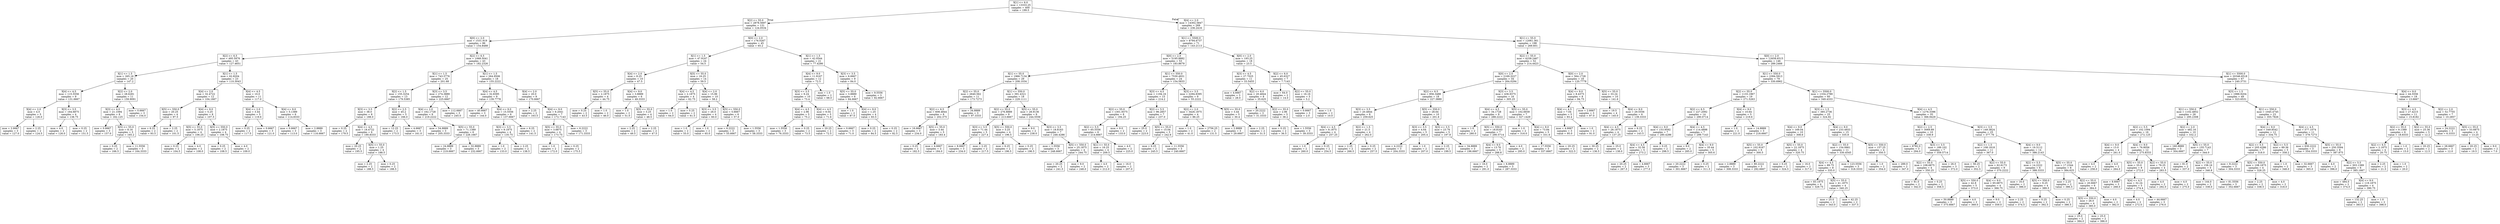 digraph Tree {
node [shape=box] ;
0 [label="X[1] <= 6.0\nmse = 13333.25\nsamples = 400\nvalue = 199.5"] ;
1 [label="X[2] <= 55.0\nmse = 2878.5697\nsamples = 131\nvalue = 124.0534"] ;
0 -> 1 [labeldistance=2.5, labelangle=45, headlabel="True"] ;
2 [label="X[0] <= 2.0\nmse = 1531.919\nsamples = 86\nvalue = 154.8488"] ;
1 -> 2 ;
3 [label="X[2] <= 6.5\nmse = 495.5976\nsamples = 43\nvalue = 127.4651"] ;
2 -> 3 ;
4 [label="X[1] <= 1.5\nmse = 265.16\nsamples = 20\nvalue = 147.2"] ;
3 -> 4 ;
5 [label="X[4] <= 4.5\nmse = 115.5556\nsamples = 9\nvalue = 131.6667"] ;
4 -> 5 ;
6 [label="X[4] <= 2.0\nmse = 4.0\nsamples = 5\nvalue = 126.0"] ;
5 -> 6 ;
7 [label="mse = 2.6667\nsamples = 3\nvalue = 127.0"] ;
6 -> 7 ;
8 [label="mse = 2.25\nsamples = 2\nvalue = 124.5"] ;
6 -> 8 ;
9 [label="X[3] <= 3.5\nmse = 164.6875\nsamples = 4\nvalue = 138.75"] ;
5 -> 9 ;
10 [label="mse = 4.0\nsamples = 2\nvalue = 126.0"] ;
9 -> 10 ;
11 [label="mse = 0.25\nsamples = 2\nvalue = 151.5"] ;
9 -> 11 ;
12 [label="X[2] <= 2.0\nmse = 28.6281\nsamples = 11\nvalue = 159.9091"] ;
4 -> 12 ;
13 [label="X[3] <= 4.0\nmse = 21.1094\nsamples = 8\nvalue = 162.125"] ;
12 -> 13 ;
14 [label="mse = 0.6667\nsamples = 3\nvalue = 157.0"] ;
13 -> 14 ;
15 [label="X[5] <= 55.0\nmse = 8.16\nsamples = 5\nvalue = 165.2"] ;
13 -> 15 ;
16 [label="mse = 0.25\nsamples = 2\nvalue = 166.5"] ;
15 -> 16 ;
17 [label="mse = 11.5556\nsamples = 3\nvalue = 164.3333"] ;
15 -> 17 ;
18 [label="mse = 0.6667\nsamples = 3\nvalue = 154.0"] ;
12 -> 18 ;
19 [label="X[1] <= 1.5\nmse = 62.8204\nsamples = 23\nvalue = 110.3043"] ;
3 -> 19 ;
20 [label="X[4] <= 2.0\nmse = 32.4722\nsamples = 12\nvalue = 104.1667"] ;
19 -> 20 ;
21 [label="X[5] <= 550.0\nmse = 20.25\nsamples = 4\nvalue = 97.5"] ;
20 -> 21 ;
22 [label="mse = 6.25\nsamples = 2\nvalue = 93.5"] ;
21 -> 22 ;
23 [label="mse = 2.25\nsamples = 2\nvalue = 101.5"] ;
21 -> 23 ;
24 [label="X[4] <= 9.0\nmse = 5.25\nsamples = 8\nvalue = 107.5"] ;
20 -> 24 ;
25 [label="X[5] <= 55.0\nmse = 5.1875\nsamples = 4\nvalue = 106.25"] ;
24 -> 25 ;
26 [label="mse = 0.25\nsamples = 2\nvalue = 104.5"] ;
25 -> 26 ;
27 [label="mse = 4.0\nsamples = 2\nvalue = 108.0"] ;
25 -> 27 ;
28 [label="X[5] <= 550.0\nmse = 2.1875\nsamples = 4\nvalue = 108.75"] ;
24 -> 28 ;
29 [label="mse = 0.25\nsamples = 2\nvalue = 108.5"] ;
28 -> 29 ;
30 [label="mse = 4.0\nsamples = 2\nvalue = 109.0"] ;
28 -> 30 ;
31 [label="X[4] <= 4.5\nmse = 10.0\nsamples = 11\nvalue = 117.0"] ;
19 -> 31 ;
32 [label="X[4] <= 2.0\nmse = 3.44\nsamples = 5\nvalue = 119.6"] ;
31 -> 32 ;
33 [label="mse = 0.25\nsamples = 2\nvalue = 117.5"] ;
32 -> 33 ;
34 [label="mse = 0.6667\nsamples = 3\nvalue = 121.0"] ;
32 -> 34 ;
35 [label="X[4] <= 9.0\nmse = 5.1389\nsamples = 6\nvalue = 114.8333"] ;
31 -> 35 ;
36 [label="mse = 0.6667\nsamples = 3\nvalue = 113.0"] ;
35 -> 36 ;
37 [label="mse = 2.8889\nsamples = 3\nvalue = 116.6667"] ;
35 -> 37 ;
38 [label="X[2] <= 6.5\nmse = 1068.5041\nsamples = 43\nvalue = 182.2326"] ;
2 -> 38 ;
39 [label="X[1] <= 1.5\nmse = 743.5776\nsamples = 25\nvalue = 201.68"] ;
38 -> 39 ;
40 [label="X[2] <= 1.5\nmse = 155.3254\nsamples = 13\nvalue = 179.5385"] ;
39 -> 40 ;
41 [label="X[3] <= 3.5\nmse = 38.0\nsamples = 8\nvalue = 188.0"] ;
40 -> 41 ;
42 [label="mse = 0.25\nsamples = 2\nvalue = 179.5"] ;
41 -> 42 ;
43 [label="X[4] <= 4.5\nmse = 18.4722\nsamples = 6\nvalue = 190.8333"] ;
41 -> 43 ;
44 [label="mse = 20.25\nsamples = 2\nvalue = 195.5"] ;
43 -> 44 ;
45 [label="X[5] <= 55.0\nmse = 1.25\nsamples = 4\nvalue = 188.5"] ;
43 -> 45 ;
46 [label="mse = 2.25\nsamples = 2\nvalue = 188.5"] ;
45 -> 46 ;
47 [label="mse = 0.25\nsamples = 2\nvalue = 188.5"] ;
45 -> 47 ;
48 [label="X[2] <= 2.5\nmse = 45.2\nsamples = 5\nvalue = 166.0"] ;
40 -> 48 ;
49 [label="mse = 12.25\nsamples = 2\nvalue = 173.5"] ;
48 -> 49 ;
50 [label="mse = 4.6667\nsamples = 3\nvalue = 161.0"] ;
48 -> 50 ;
51 [label="X[3] <= 3.5\nmse = 274.3889\nsamples = 12\nvalue = 225.6667"] ;
39 -> 51 ;
52 [label="X[4] <= 2.0\nmse = 162.1728\nsamples = 9\nvalue = 219.2222"] ;
51 -> 52 ;
53 [label="mse = 54.8889\nsamples = 3\nvalue = 205.3333"] ;
52 -> 53 ;
54 [label="X[5] <= 55.0\nmse = 71.1389\nsamples = 6\nvalue = 226.1667"] ;
52 -> 54 ;
55 [label="mse = 24.8889\nsamples = 3\nvalue = 219.6667"] ;
54 -> 55 ;
56 [label="mse = 32.8889\nsamples = 3\nvalue = 232.6667"] ;
54 -> 56 ;
57 [label="mse = 112.6667\nsamples = 3\nvalue = 245.0"] ;
51 -> 57 ;
58 [label="X[1] <= 1.5\nmse = 264.9506\nsamples = 18\nvalue = 155.2222"] ;
38 -> 58 ;
59 [label="X[4] <= 4.5\nmse = 32.8395\nsamples = 9\nvalue = 139.7778"] ;
58 -> 59 ;
60 [label="mse = 40.6667\nsamples = 3\nvalue = 144.0"] ;
59 -> 60 ;
61 [label="X[4] <= 9.0\nmse = 15.5556\nsamples = 6\nvalue = 137.6667"] ;
59 -> 61 ;
62 [label="X[3] <= 3.5\nmse = 9.1875\nsamples = 4\nvalue = 135.75"] ;
61 -> 62 ;
63 [label="mse = 1.0\nsamples = 2\nvalue = 133.0"] ;
62 -> 63 ;
64 [label="mse = 2.25\nsamples = 2\nvalue = 138.5"] ;
62 -> 64 ;
65 [label="mse = 6.25\nsamples = 2\nvalue = 141.5"] ;
61 -> 65 ;
66 [label="X[4] <= 2.0\nmse = 20.0\nsamples = 9\nvalue = 170.6667"] ;
58 -> 66 ;
67 [label="mse = 2.25\nsamples = 2\nvalue = 163.5"] ;
66 -> 67 ;
68 [label="X[4] <= 9.0\nmse = 6.2041\nsamples = 7\nvalue = 172.7143"] ;
66 -> 68 ;
69 [label="X[5] <= 55.0\nmse = 3.6875\nsamples = 4\nvalue = 173.75"] ;
68 -> 69 ;
70 [label="mse = 1.0\nsamples = 2\nvalue = 172.0"] ;
69 -> 70 ;
71 [label="mse = 0.25\nsamples = 2\nvalue = 175.5"] ;
69 -> 71 ;
72 [label="mse = 6.2222\nsamples = 3\nvalue = 171.3333"] ;
68 -> 72 ;
73 [label="X[0] <= 2.0\nmse = 176.0267\nsamples = 45\nvalue = 65.2"] ;
1 -> 73 ;
74 [label="X[1] <= 1.5\nmse = 47.9167\nsamples = 24\nvalue = 54.5"] ;
73 -> 74 ;
75 [label="X[4] <= 2.0\nmse = 8.25\nsamples = 10\nvalue = 47.5"] ;
74 -> 75 ;
76 [label="X[5] <= 55.0\nmse = 2.1875\nsamples = 4\nvalue = 44.75"] ;
75 -> 76 ;
77 [label="mse = 0.25\nsamples = 2\nvalue = 43.5"] ;
76 -> 77 ;
78 [label="mse = 1.0\nsamples = 2\nvalue = 46.0"] ;
76 -> 78 ;
79 [label="X[4] <= 9.0\nmse = 3.8889\nsamples = 6\nvalue = 49.3333"] ;
75 -> 79 ;
80 [label="mse = 1.0\nsamples = 2\nvalue = 51.0"] ;
79 -> 80 ;
81 [label="X[5] <= 55.0\nmse = 3.25\nsamples = 4\nvalue = 48.5"] ;
79 -> 81 ;
82 [label="mse = 2.25\nsamples = 2\nvalue = 49.5"] ;
81 -> 82 ;
83 [label="mse = 2.25\nsamples = 2\nvalue = 47.5"] ;
81 -> 83 ;
84 [label="X[5] <= 55.0\nmse = 16.25\nsamples = 14\nvalue = 59.5"] ;
74 -> 84 ;
85 [label="X[4] <= 4.5\nmse = 2.1875\nsamples = 4\nvalue = 62.75"] ;
84 -> 85 ;
86 [label="mse = 1.0\nsamples = 2\nvalue = 64.0"] ;
85 -> 86 ;
87 [label="mse = 0.25\nsamples = 2\nvalue = 61.5"] ;
85 -> 87 ;
88 [label="X[4] <= 2.0\nmse = 15.96\nsamples = 10\nvalue = 58.2"] ;
84 -> 88 ;
89 [label="X[3] <= 3.5\nmse = 26.0\nsamples = 4\nvalue = 60.0"] ;
88 -> 89 ;
90 [label="mse = 1.0\nsamples = 2\nvalue = 55.0"] ;
89 -> 90 ;
91 [label="mse = 1.0\nsamples = 2\nvalue = 65.0"] ;
89 -> 91 ;
92 [label="X[5] <= 550.0\nmse = 5.6667\nsamples = 6\nvalue = 57.0"] ;
88 -> 92 ;
93 [label="mse = 6.2222\nsamples = 3\nvalue = 55.6667"] ;
92 -> 93 ;
94 [label="mse = 1.5556\nsamples = 3\nvalue = 58.3333"] ;
92 -> 94 ;
95 [label="X[1] <= 1.5\nmse = 42.0544\nsamples = 21\nvalue = 77.4286"] ;
73 -> 95 ;
96 [label="X[4] <= 9.0\nmse = 11.9167\nsamples = 12\nvalue = 72.5"] ;
95 -> 96 ;
97 [label="X[3] <= 3.5\nmse = 9.24\nsamples = 10\nvalue = 73.4"] ;
96 -> 97 ;
98 [label="X[4] <= 4.5\nmse = 2.96\nsamples = 5\nvalue = 75.2"] ;
97 -> 98 ;
99 [label="mse = 1.5556\nsamples = 3\nvalue = 76.3333"] ;
98 -> 99 ;
100 [label="mse = 0.25\nsamples = 2\nvalue = 73.5"] ;
98 -> 100 ;
101 [label="X[4] <= 4.5\nmse = 9.04\nsamples = 5\nvalue = 71.6"] ;
97 -> 101 ;
102 [label="mse = 20.25\nsamples = 2\nvalue = 72.5"] ;
101 -> 102 ;
103 [label="mse = 0.6667\nsamples = 3\nvalue = 71.0"] ;
101 -> 103 ;
104 [label="mse = 1.0\nsamples = 2\nvalue = 68.0"] ;
96 -> 104 ;
105 [label="X[3] <= 3.5\nmse = 6.6667\nsamples = 9\nvalue = 84.0"] ;
95 -> 105 ;
106 [label="X[5] <= 55.0\nmse = 3.8889\nsamples = 6\nvalue = 84.6667"] ;
105 -> 106 ;
107 [label="mse = 1.0\nsamples = 2\nvalue = 87.0"] ;
106 -> 107 ;
108 [label="X[4] <= 9.0\nmse = 1.25\nsamples = 4\nvalue = 83.5"] ;
106 -> 108 ;
109 [label="mse = 0.25\nsamples = 2\nvalue = 84.5"] ;
108 -> 109 ;
110 [label="mse = 0.25\nsamples = 2\nvalue = 82.5"] ;
108 -> 110 ;
111 [label="mse = 9.5556\nsamples = 3\nvalue = 82.6667"] ;
105 -> 111 ;
112 [label="X[4] <= 2.0\nmse = 14302.5847\nsamples = 269\nvalue = 236.2416"] ;
0 -> 112 [labeldistance=2.5, labelangle=-45, headlabel="False"] ;
113 [label="X[1] <= 5500.0\nmse = 8794.6737\nsamples = 71\nvalue = 143.2113"] ;
112 -> 113 ;
114 [label="X[0] <= 2.0\nmse = 5195.8882\nsamples = 53\nvalue = 183.8679"] ;
113 -> 114 ;
115 [label="X[1] <= 55.0\nmse = 1966.7134\nsamples = 29\nvalue = 208.1034"] ;
114 -> 115 ;
116 [label="X[2] <= 55.0\nmse = 2640.562\nsamples = 11\nvalue = 173.7273"] ;
115 -> 116 ;
117 [label="X[2] <= 6.5\nmse = 608.4844\nsamples = 8\nvalue = 202.375"] ;
116 -> 117 ;
118 [label="mse = 16.6667\nsamples = 3\nvalue = 234.0"] ;
117 -> 118 ;
119 [label="X[5] <= 55.0\nmse = 3.44\nsamples = 5\nvalue = 183.4"] ;
117 -> 119 ;
120 [label="mse = 0.25\nsamples = 2\nvalue = 182.5"] ;
119 -> 120 ;
121 [label="mse = 4.6667\nsamples = 3\nvalue = 184.0"] ;
119 -> 121 ;
122 [label="mse = 34.8889\nsamples = 3\nvalue = 97.3333"] ;
116 -> 122 ;
123 [label="X[1] <= 550.0\nmse = 391.4321\nsamples = 18\nvalue = 229.1111"] ;
115 -> 123 ;
124 [label="X[2] <= 55.0\nmse = 276.8889\nsamples = 9\nvalue = 213.6667"] ;
123 -> 124 ;
125 [label="X[3] <= 3.5\nmse = 71.44\nsamples = 5\nvalue = 227.4"] ;
124 -> 125 ;
126 [label="mse = 8.6667\nsamples = 3\nvalue = 234.0"] ;
125 -> 126 ;
127 [label="mse = 2.25\nsamples = 2\nvalue = 217.5"] ;
125 -> 127 ;
128 [label="X[5] <= 550.0\nmse = 3.25\nsamples = 4\nvalue = 196.5"] ;
124 -> 128 ;
129 [label="mse = 6.25\nsamples = 2\nvalue = 196.5"] ;
128 -> 129 ;
130 [label="mse = 0.25\nsamples = 2\nvalue = 196.5"] ;
128 -> 130 ;
131 [label="X[5] <= 55.0\nmse = 28.9136\nsamples = 9\nvalue = 244.5556"] ;
123 -> 131 ;
132 [label="mse = 9.0\nsamples = 2\nvalue = 238.0"] ;
131 -> 132 ;
133 [label="X[3] <= 3.5\nmse = 18.8163\nsamples = 7\nvalue = 246.4286"] ;
131 -> 133 ;
134 [label="mse = 1.5556\nsamples = 3\nvalue = 248.6667"] ;
133 -> 134 ;
135 [label="X[5] <= 550.0\nmse = 25.1875\nsamples = 4\nvalue = 244.75"] ;
133 -> 135 ;
136 [label="mse = 20.25\nsamples = 2\nvalue = 241.5"] ;
135 -> 136 ;
137 [label="mse = 9.0\nsamples = 2\nvalue = 248.0"] ;
135 -> 137 ;
138 [label="X[1] <= 550.0\nmse = 7530.4931\nsamples = 24\nvalue = 154.5833"] ;
114 -> 138 ;
139 [label="X[3] <= 4.5\nmse = 1194.16\nsamples = 15\nvalue = 214.2"] ;
138 -> 139 ;
140 [label="X[2] <= 55.0\nmse = 1301.9375\nsamples = 8\nvalue = 194.25"] ;
139 -> 140 ;
141 [label="X[2] <= 5.5\nmse = 65.5556\nsamples = 6\nvalue = 214.6667"] ;
140 -> 141 ;
142 [label="X[1] <= 55.0\nmse = 16.25\nsamples = 4\nvalue = 209.5"] ;
141 -> 142 ;
143 [label="mse = 4.0\nsamples = 2\nvalue = 212.0"] ;
142 -> 143 ;
144 [label="mse = 16.0\nsamples = 2\nvalue = 207.0"] ;
142 -> 144 ;
145 [label="mse = 4.0\nsamples = 2\nvalue = 225.0"] ;
141 -> 145 ;
146 [label="mse = 9.0\nsamples = 2\nvalue = 133.0"] ;
140 -> 146 ;
147 [label="X[2] <= 5.5\nmse = 96.2857\nsamples = 7\nvalue = 237.0"] ;
139 -> 147 ;
148 [label="mse = 25.0\nsamples = 2\nvalue = 223.0"] ;
147 -> 148 ;
149 [label="X[5] <= 55.0\nmse = 15.04\nsamples = 5\nvalue = 242.6"] ;
147 -> 149 ;
150 [label="mse = 6.25\nsamples = 2\nvalue = 245.5"] ;
149 -> 150 ;
151 [label="mse = 11.5556\nsamples = 3\nvalue = 240.6667"] ;
149 -> 151 ;
152 [label="X[3] <= 3.5\nmse = 2294.8395\nsamples = 9\nvalue = 55.2222"] ;
138 -> 152 ;
153 [label="X[2] <= 2.0\nmse = 3426.1875\nsamples = 4\nvalue = 86.25"] ;
152 -> 153 ;
154 [label="mse = 1.0\nsamples = 2\nvalue = 41.0"] ;
153 -> 154 ;
155 [label="mse = 2756.25\nsamples = 2\nvalue = 131.5"] ;
153 -> 155 ;
156 [label="X[5] <= 55.0\nmse = 3.44\nsamples = 5\nvalue = 30.4"] ;
152 -> 156 ;
157 [label="mse = 2.8889\nsamples = 3\nvalue = 29.6667"] ;
156 -> 157 ;
158 [label="mse = 2.25\nsamples = 2\nvalue = 31.5"] ;
156 -> 158 ;
159 [label="X[0] <= 2.0\nmse = 193.25\nsamples = 18\nvalue = 23.5"] ;
113 -> 159 ;
160 [label="X[3] <= 4.5\nmse = 27.7025\nsamples = 11\nvalue = 33.5455"] ;
159 -> 160 ;
161 [label="mse = 4.6667\nsamples = 3\nvalue = 28.0"] ;
160 -> 161 ;
162 [label="X[2] <= 6.0\nmse = 20.4844\nsamples = 8\nvalue = 35.625"] ;
160 -> 162 ;
163 [label="mse = 20.2222\nsamples = 3\nvalue = 31.3333"] ;
162 -> 163 ;
164 [label="X[2] <= 55.0\nmse = 2.96\nsamples = 5\nvalue = 38.2"] ;
162 -> 164 ;
165 [label="mse = 0.25\nsamples = 2\nvalue = 36.5"] ;
164 -> 165 ;
166 [label="mse = 1.5556\nsamples = 3\nvalue = 39.3333"] ;
164 -> 166 ;
167 [label="X[2] <= 6.0\nmse = 45.6327\nsamples = 7\nvalue = 7.7143"] ;
159 -> 167 ;
168 [label="mse = 64.0\nsamples = 2\nvalue = 14.0"] ;
167 -> 168 ;
169 [label="X[2] <= 55.0\nmse = 16.16\nsamples = 5\nvalue = 5.2"] ;
167 -> 169 ;
170 [label="mse = 0.6667\nsamples = 3\nvalue = 2.0"] ;
169 -> 170 ;
171 [label="mse = 1.0\nsamples = 2\nvalue = 10.0"] ;
169 -> 171 ;
172 [label="X[1] <= 55.0\nmse = 12061.361\nsamples = 198\nvalue = 269.601"] ;
112 -> 172 ;
173 [label="X[2] <= 55.0\nmse = 6258.2467\nsamples = 52\nvalue = 214.4423"] ;
172 -> 173 ;
174 [label="X[0] <= 2.0\nmse = 2169.3227\nsamples = 34\nvalue = 264.0294"] ;
173 -> 174 ;
175 [label="X[2] <= 6.5\nmse = 856.3488\nsamples = 18\nvalue = 227.3889"] ;
174 -> 175 ;
176 [label="X[3] <= 3.5\nmse = 20.4844\nsamples = 8\nvalue = 259.625"] ;
175 -> 176 ;
177 [label="X[4] <= 4.5\nmse = 8.1875\nsamples = 4\nvalue = 257.25"] ;
176 -> 177 ;
178 [label="mse = 1.0\nsamples = 2\nvalue = 260.0"] ;
177 -> 178 ;
179 [label="mse = 0.25\nsamples = 2\nvalue = 254.5"] ;
177 -> 179 ;
180 [label="X[2] <= 1.5\nmse = 21.5\nsamples = 4\nvalue = 262.0"] ;
176 -> 180 ;
181 [label="mse = 2.25\nsamples = 2\nvalue = 266.5"] ;
180 -> 181 ;
182 [label="mse = 0.25\nsamples = 2\nvalue = 257.5"] ;
180 -> 182 ;
183 [label="X[5] <= 550.0\nmse = 28.64\nsamples = 10\nvalue = 201.6"] ;
175 -> 183 ;
184 [label="X[3] <= 3.5\nmse = 4.64\nsamples = 5\nvalue = 205.4"] ;
183 -> 184 ;
185 [label="mse = 4.2222\nsamples = 3\nvalue = 204.3333"] ;
184 -> 185 ;
186 [label="mse = 1.0\nsamples = 2\nvalue = 207.0"] ;
184 -> 186 ;
187 [label="X[3] <= 3.5\nmse = 23.76\nsamples = 5\nvalue = 197.8"] ;
183 -> 187 ;
188 [label="mse = 2.25\nsamples = 2\nvalue = 199.5"] ;
187 -> 188 ;
189 [label="mse = 34.8889\nsamples = 3\nvalue = 196.6667"] ;
187 -> 189 ;
190 [label="X[3] <= 3.5\nmse = 436.9375\nsamples = 16\nvalue = 305.25"] ;
174 -> 190 ;
191 [label="X[4] <= 4.5\nmse = 34.1728\nsamples = 9\nvalue = 288.2222"] ;
190 -> 191 ;
192 [label="mse = 1.0\nsamples = 2\nvalue = 280.0"] ;
191 -> 192 ;
193 [label="X[5] <= 550.0\nmse = 18.8163\nsamples = 7\nvalue = 290.5714"] ;
191 -> 193 ;
194 [label="X[4] <= 9.0\nmse = 13.76\nsamples = 5\nvalue = 288.8"] ;
193 -> 194 ;
195 [label="mse = 16.0\nsamples = 2\nvalue = 291.0"] ;
194 -> 195 ;
196 [label="mse = 6.8889\nsamples = 3\nvalue = 287.3333"] ;
194 -> 196 ;
197 [label="mse = 4.0\nsamples = 2\nvalue = 295.0"] ;
193 -> 197 ;
198 [label="X[5] <= 55.0\nmse = 102.6939\nsamples = 7\nvalue = 327.1429"] ;
190 -> 198 ;
199 [label="mse = 1.0\nsamples = 2\nvalue = 316.0"] ;
198 -> 199 ;
200 [label="X[4] <= 9.0\nmse = 73.84\nsamples = 5\nvalue = 331.6"] ;
198 -> 200 ;
201 [label="mse = 17.5556\nsamples = 3\nvalue = 337.6667"] ;
200 -> 201 ;
202 [label="mse = 20.25\nsamples = 2\nvalue = 322.5"] ;
200 -> 202 ;
203 [label="X[0] <= 2.0\nmse = 564.1728\nsamples = 18\nvalue = 120.7778"] ;
173 -> 203 ;
204 [label="X[4] <= 9.0\nmse = 8.4375\nsamples = 8\nvalue = 94.75"] ;
203 -> 204 ;
205 [label="X[4] <= 4.5\nmse = 7.04\nsamples = 5\nvalue = 93.4"] ;
204 -> 205 ;
206 [label="mse = 4.6667\nsamples = 3\nvalue = 95.0"] ;
205 -> 206 ;
207 [label="mse = 1.0\nsamples = 2\nvalue = 91.0"] ;
205 -> 207 ;
208 [label="mse = 2.6667\nsamples = 3\nvalue = 97.0"] ;
204 -> 208 ;
209 [label="X[5] <= 55.0\nmse = 33.24\nsamples = 10\nvalue = 141.6"] ;
203 -> 209 ;
210 [label="mse = 19.5\nsamples = 4\nvalue = 145.0"] ;
209 -> 210 ;
211 [label="X[4] <= 9.0\nmse = 29.5556\nsamples = 6\nvalue = 139.3333"] ;
209 -> 211 ;
212 [label="X[4] <= 4.5\nmse = 28.1875\nsamples = 4\nvalue = 137.25"] ;
211 -> 212 ;
213 [label="mse = 30.25\nsamples = 2\nvalue = 136.5"] ;
212 -> 213 ;
214 [label="mse = 25.0\nsamples = 2\nvalue = 138.0"] ;
212 -> 214 ;
215 [label="mse = 6.25\nsamples = 2\nvalue = 143.5"] ;
211 -> 215 ;
216 [label="X[0] <= 2.0\nmse = 12658.6515\nsamples = 146\nvalue = 289.2466"] ;
172 -> 216 ;
217 [label="X[1] <= 550.0\nmse = 2394.5913\nsamples = 79\nvalue = 330.6962"] ;
216 -> 217 ;
218 [label="X[2] <= 55.0\nmse = 1133.1967\nsamples = 19\nvalue = 271.5263"] ;
217 -> 218 ;
219 [label="X[2] <= 6.5\nmse = 227.2092\nsamples = 14\nvalue = 290.0714"] ;
218 -> 219 ;
220 [label="X[4] <= 9.0\nmse = 153.9592\nsamples = 7\nvalue = 280.4286"] ;
219 -> 220 ;
221 [label="X[4] <= 4.5\nmse = 32.56\nsamples = 5\nvalue = 273.2"] ;
220 -> 221 ;
222 [label="mse = 20.25\nsamples = 2\nvalue = 267.5"] ;
221 -> 222 ;
223 [label="mse = 4.6667\nsamples = 3\nvalue = 277.0"] ;
221 -> 223 ;
224 [label="mse = 0.25\nsamples = 2\nvalue = 298.5"] ;
220 -> 224 ;
225 [label="X[4] <= 4.5\nmse = 114.4898\nsamples = 7\nvalue = 299.7143"] ;
219 -> 225 ;
226 [label="mse = 9.0\nsamples = 2\nvalue = 285.0"] ;
225 -> 226 ;
227 [label="X[4] <= 9.0\nmse = 35.44\nsamples = 5\nvalue = 305.6"] ;
225 -> 227 ;
228 [label="mse = 20.2222\nsamples = 3\nvalue = 301.6667"] ;
227 -> 228 ;
229 [label="mse = 0.25\nsamples = 2\nvalue = 311.5"] ;
227 -> 229 ;
230 [label="X[4] <= 9.0\nmse = 10.64\nsamples = 5\nvalue = 219.6"] ;
218 -> 230 ;
231 [label="mse = 1.0\nsamples = 2\nvalue = 221.0"] ;
230 -> 231 ;
232 [label="mse = 14.8889\nsamples = 3\nvalue = 218.6667"] ;
230 -> 232 ;
233 [label="X[1] <= 5500.0\nmse = 1334.2789\nsamples = 60\nvalue = 349.4333"] ;
217 -> 233 ;
234 [label="X[3] <= 1.5\nmse = 385.2736\nsamples = 25\nvalue = 324.92"] ;
233 -> 234 ;
235 [label="X[4] <= 9.0\nmse = 169.04\nsamples = 10\nvalue = 308.6"] ;
234 -> 235 ;
236 [label="X[5] <= 55.0\nmse = 102.9167\nsamples = 6\nvalue = 300.5"] ;
235 -> 236 ;
237 [label="mse = 2.8889\nsamples = 3\nvalue = 308.3333"] ;
236 -> 237 ;
238 [label="mse = 80.2222\nsamples = 3\nvalue = 292.6667"] ;
236 -> 238 ;
239 [label="X[5] <= 55.0\nmse = 22.1875\nsamples = 4\nvalue = 320.75"] ;
235 -> 239 ;
240 [label="mse = 0.25\nsamples = 2\nvalue = 324.5"] ;
239 -> 240 ;
241 [label="mse = 16.0\nsamples = 2\nvalue = 317.0"] ;
239 -> 241 ;
242 [label="X[4] <= 9.0\nmse = 233.4933\nsamples = 15\nvalue = 335.8"] ;
234 -> 242 ;
243 [label="X[2] <= 55.0\nmse = 154.0661\nsamples = 11\nvalue = 330.4545"] ;
242 -> 243 ;
244 [label="X[4] <= 4.5\nmse = 89.75\nsamples = 8\nvalue = 335.0"] ;
243 -> 244 ;
245 [label="mse = 83.1875\nsamples = 4\nvalue = 329.75"] ;
244 -> 245 ;
246 [label="X[5] <= 55.0\nmse = 41.1875\nsamples = 4\nvalue = 340.25"] ;
244 -> 246 ;
247 [label="mse = 25.0\nsamples = 2\nvalue = 343.0"] ;
246 -> 247 ;
248 [label="mse = 42.25\nsamples = 2\nvalue = 337.5"] ;
246 -> 248 ;
249 [label="mse = 123.5556\nsamples = 3\nvalue = 318.3333"] ;
243 -> 249 ;
250 [label="X[5] <= 550.0\nmse = 157.25\nsamples = 4\nvalue = 350.5"] ;
242 -> 250 ;
251 [label="mse = 1.0\nsamples = 2\nvalue = 354.0"] ;
250 -> 251 ;
252 [label="mse = 289.0\nsamples = 2\nvalue = 347.0"] ;
250 -> 252 ;
253 [label="X[4] <= 4.5\nmse = 1276.3396\nsamples = 35\nvalue = 366.9429"] ;
233 -> 253 ;
254 [label="X[2] <= 2.5\nmse = 3069.89\nsamples = 10\nvalue = 339.9"] ;
253 -> 254 ;
255 [label="mse = 6782.0\nsamples = 3\nvalue = 294.0"] ;
254 -> 255 ;
256 [label="X[3] <= 3.5\nmse = 189.102\nsamples = 7\nvalue = 359.5714"] ;
254 -> 256 ;
257 [label="X[2] <= 55.0\nmse = 108.6875\nsamples = 4\nvalue = 350.25"] ;
256 -> 257 ;
258 [label="mse = 81.0\nsamples = 2\nvalue = 342.0"] ;
257 -> 258 ;
259 [label="mse = 0.25\nsamples = 2\nvalue = 358.5"] ;
257 -> 259 ;
260 [label="mse = 26.0\nsamples = 3\nvalue = 372.0"] ;
256 -> 260 ;
261 [label="X[3] <= 3.5\nmse = 149.3824\nsamples = 25\nvalue = 377.76"] ;
253 -> 261 ;
262 [label="X[2] <= 1.5\nmse = 108.1818\nsamples = 11\nvalue = 367.0"] ;
261 -> 262 ;
263 [label="mse = 56.25\nsamples = 2\nvalue = 352.5"] ;
262 -> 263 ;
264 [label="X[2] <= 55.0\nmse = 62.6173\nsamples = 9\nvalue = 370.2222"] ;
262 -> 264 ;
265 [label="X[5] <= 550.0\nmse = 42.8\nsamples = 5\nvalue = 373.0"] ;
264 -> 265 ;
266 [label="mse = 50.8889\nsamples = 3\nvalue = 375.6667"] ;
265 -> 266 ;
267 [label="mse = 4.0\nsamples = 2\nvalue = 369.0"] ;
265 -> 267 ;
268 [label="X[4] <= 9.0\nmse = 65.6875\nsamples = 4\nvalue = 366.75"] ;
264 -> 268 ;
269 [label="mse = 9.0\nsamples = 2\nvalue = 359.0"] ;
268 -> 269 ;
270 [label="mse = 2.25\nsamples = 2\nvalue = 374.5"] ;
268 -> 270 ;
271 [label="X[4] <= 9.0\nmse = 19.3112\nsamples = 14\nvalue = 386.2143"] ;
261 -> 271 ;
272 [label="X[2] <= 5.5\nmse = 14.2222\nsamples = 6\nvalue = 388.3333"] ;
271 -> 272 ;
273 [label="mse = 16.0\nsamples = 2\nvalue = 386.0"] ;
272 -> 273 ;
274 [label="X[5] <= 550.0\nmse = 9.25\nsamples = 4\nvalue = 389.5"] ;
272 -> 274 ;
275 [label="mse = 0.25\nsamples = 2\nvalue = 392.5"] ;
274 -> 275 ;
276 [label="mse = 0.25\nsamples = 2\nvalue = 386.5"] ;
274 -> 276 ;
277 [label="X[5] <= 55.0\nmse = 17.2344\nsamples = 8\nvalue = 384.625"] ;
271 -> 277 ;
278 [label="mse = 2.25\nsamples = 2\nvalue = 386.5"] ;
277 -> 278 ;
279 [label="X[2] <= 55.0\nmse = 20.6667\nsamples = 6\nvalue = 384.0"] ;
277 -> 279 ;
280 [label="X[5] <= 550.0\nmse = 26.0\nsamples = 4\nvalue = 385.0"] ;
279 -> 280 ;
281 [label="mse = 25.0\nsamples = 2\nvalue = 384.0"] ;
280 -> 281 ;
282 [label="mse = 25.0\nsamples = 2\nvalue = 386.0"] ;
280 -> 282 ;
283 [label="mse = 4.0\nsamples = 2\nvalue = 382.0"] ;
279 -> 283 ;
284 [label="X[1] <= 5500.0\nmse = 20346.6518\nsamples = 67\nvalue = 240.3731"] ;
216 -> 284 ;
285 [label="X[3] <= 1.5\nmse = 1988.9204\nsamples = 49\nvalue = 323.6531"] ;
284 -> 285 ;
286 [label="X[1] <= 550.0\nmse = 1102.4852\nsamples = 26\nvalue = 295.2308"] ;
285 -> 286 ;
287 [label="X[2] <= 5.5\nmse = 102.1094\nsamples = 16\nvalue = 272.125"] ;
286 -> 287 ;
288 [label="X[4] <= 9.0\nmse = 13.0\nsamples = 4\nvalue = 261.0"] ;
287 -> 288 ;
289 [label="mse = 4.0\nsamples = 2\nvalue = 258.0"] ;
288 -> 289 ;
290 [label="mse = 4.0\nsamples = 2\nvalue = 264.0"] ;
288 -> 290 ;
291 [label="X[4] <= 9.0\nmse = 76.8056\nsamples = 12\nvalue = 275.8333"] ;
287 -> 291 ;
292 [label="X[5] <= 55.0\nmse = 33.0\nsamples = 8\nvalue = 272.0"] ;
291 -> 292 ;
293 [label="mse = 8.6667\nsamples = 3\nvalue = 268.0"] ;
292 -> 293 ;
294 [label="X[4] <= 4.5\nmse = 32.24\nsamples = 5\nvalue = 274.4"] ;
292 -> 294 ;
295 [label="mse = 4.0\nsamples = 2\nvalue = 272.0"] ;
294 -> 295 ;
296 [label="mse = 44.6667\nsamples = 3\nvalue = 276.0"] ;
294 -> 296 ;
297 [label="X[2] <= 55.0\nmse = 76.25\nsamples = 4\nvalue = 283.5"] ;
291 -> 297 ;
298 [label="mse = 4.0\nsamples = 2\nvalue = 292.0"] ;
297 -> 298 ;
299 [label="mse = 4.0\nsamples = 2\nvalue = 275.0"] ;
297 -> 299 ;
300 [label="X[2] <= 2.0\nmse = 482.16\nsamples = 10\nvalue = 332.2"] ;
286 -> 300 ;
301 [label="mse = 160.8889\nsamples = 3\nvalue = 304.6667"] ;
300 -> 301 ;
302 [label="X[5] <= 55.0\nmse = 155.7143\nsamples = 7\nvalue = 344.0"] ;
300 -> 302 ;
303 [label="mse = 81.0\nsamples = 2\nvalue = 337.0"] ;
302 -> 303 ;
304 [label="X[2] <= 55.0\nmse = 158.16\nsamples = 5\nvalue = 346.8"] ;
302 -> 304 ;
305 [label="mse = 144.0\nsamples = 2\nvalue = 338.0"] ;
304 -> 305 ;
306 [label="mse = 81.5556\nsamples = 3\nvalue = 352.6667"] ;
304 -> 306 ;
307 [label="X[1] <= 550.0\nmse = 1045.4745\nsamples = 23\nvalue = 355.7826"] ;
285 -> 307 ;
308 [label="X[4] <= 9.0\nmse = 549.8542\nsamples = 12\nvalue = 334.75"] ;
307 -> 308 ;
309 [label="X[2] <= 5.5\nmse = 205.4286\nsamples = 7\nvalue = 318.0"] ;
308 -> 309 ;
310 [label="mse = 8.2222\nsamples = 3\nvalue = 304.3333"] ;
309 -> 310 ;
311 [label="X[5] <= 550.0\nmse = 108.1875\nsamples = 4\nvalue = 328.25"] ;
309 -> 311 ;
312 [label="mse = 2.25\nsamples = 2\nvalue = 338.5"] ;
311 -> 312 ;
313 [label="mse = 4.0\nsamples = 2\nvalue = 318.0"] ;
311 -> 313 ;
314 [label="X[2] <= 5.5\nmse = 89.36\nsamples = 5\nvalue = 358.2"] ;
308 -> 314 ;
315 [label="mse = 1.0\nsamples = 2\nvalue = 348.0"] ;
314 -> 315 ;
316 [label="mse = 32.6667\nsamples = 3\nvalue = 365.0"] ;
314 -> 316 ;
317 [label="X[4] <= 4.5\nmse = 577.1074\nsamples = 11\nvalue = 378.7273"] ;
307 -> 317 ;
318 [label="mse = 630.2222\nsamples = 3\nvalue = 354.3333"] ;
317 -> 318 ;
319 [label="X[5] <= 55.0\nmse = 250.3594\nsamples = 8\nvalue = 387.875"] ;
317 -> 319 ;
320 [label="mse = 4.0\nsamples = 2\nvalue = 396.0"] ;
319 -> 320 ;
321 [label="X[2] <= 5.5\nmse = 303.1389\nsamples = 6\nvalue = 385.1667"] ;
319 -> 321 ;
322 [label="mse = 484.0\nsamples = 2\nvalue = 374.0"] ;
321 -> 322 ;
323 [label="X[4] <= 9.0\nmse = 119.1875\nsamples = 4\nvalue = 390.75"] ;
321 -> 323 ;
324 [label="mse = 132.25\nsamples = 2\nvalue = 383.5"] ;
323 -> 324 ;
325 [label="mse = 1.0\nsamples = 2\nvalue = 398.0"] ;
323 -> 325 ;
326 [label="X[4] <= 9.0\nmse = 44.5556\nsamples = 18\nvalue = 13.6667"] ;
284 -> 326 ;
327 [label="X[3] <= 4.5\nmse = 27.4215\nsamples = 11\nvalue = 15.8182"] ;
326 -> 327 ;
328 [label="X[2] <= 55.0\nmse = 9.1389\nsamples = 6\nvalue = 18.8333"] ;
327 -> 328 ;
329 [label="X[2] <= 6.5\nmse = 2.1875\nsamples = 4\nvalue = 20.75"] ;
328 -> 329 ;
330 [label="mse = 2.25\nsamples = 2\nvalue = 21.5"] ;
329 -> 330 ;
331 [label="mse = 1.0\nsamples = 2\nvalue = 20.0"] ;
329 -> 331 ;
332 [label="mse = 1.0\nsamples = 2\nvalue = 15.0"] ;
328 -> 332 ;
333 [label="X[2] <= 55.0\nmse = 25.36\nsamples = 5\nvalue = 12.2"] ;
327 -> 333 ;
334 [label="mse = 20.25\nsamples = 2\nvalue = 12.5"] ;
333 -> 334 ;
335 [label="mse = 28.6667\nsamples = 3\nvalue = 12.0"] ;
333 -> 335 ;
336 [label="X[2] <= 2.0\nmse = 52.7755\nsamples = 7\nvalue = 10.2857"] ;
326 -> 336 ;
337 [label="mse = 24.2222\nsamples = 3\nvalue = 6.3333"] ;
336 -> 337 ;
338 [label="X[5] <= 55.0\nmse = 53.6875\nsamples = 4\nvalue = 13.25"] ;
336 -> 338 ;
339 [label="mse = 20.25\nsamples = 2\nvalue = 19.5"] ;
338 -> 339 ;
340 [label="mse = 9.0\nsamples = 2\nvalue = 7.0"] ;
338 -> 340 ;
}